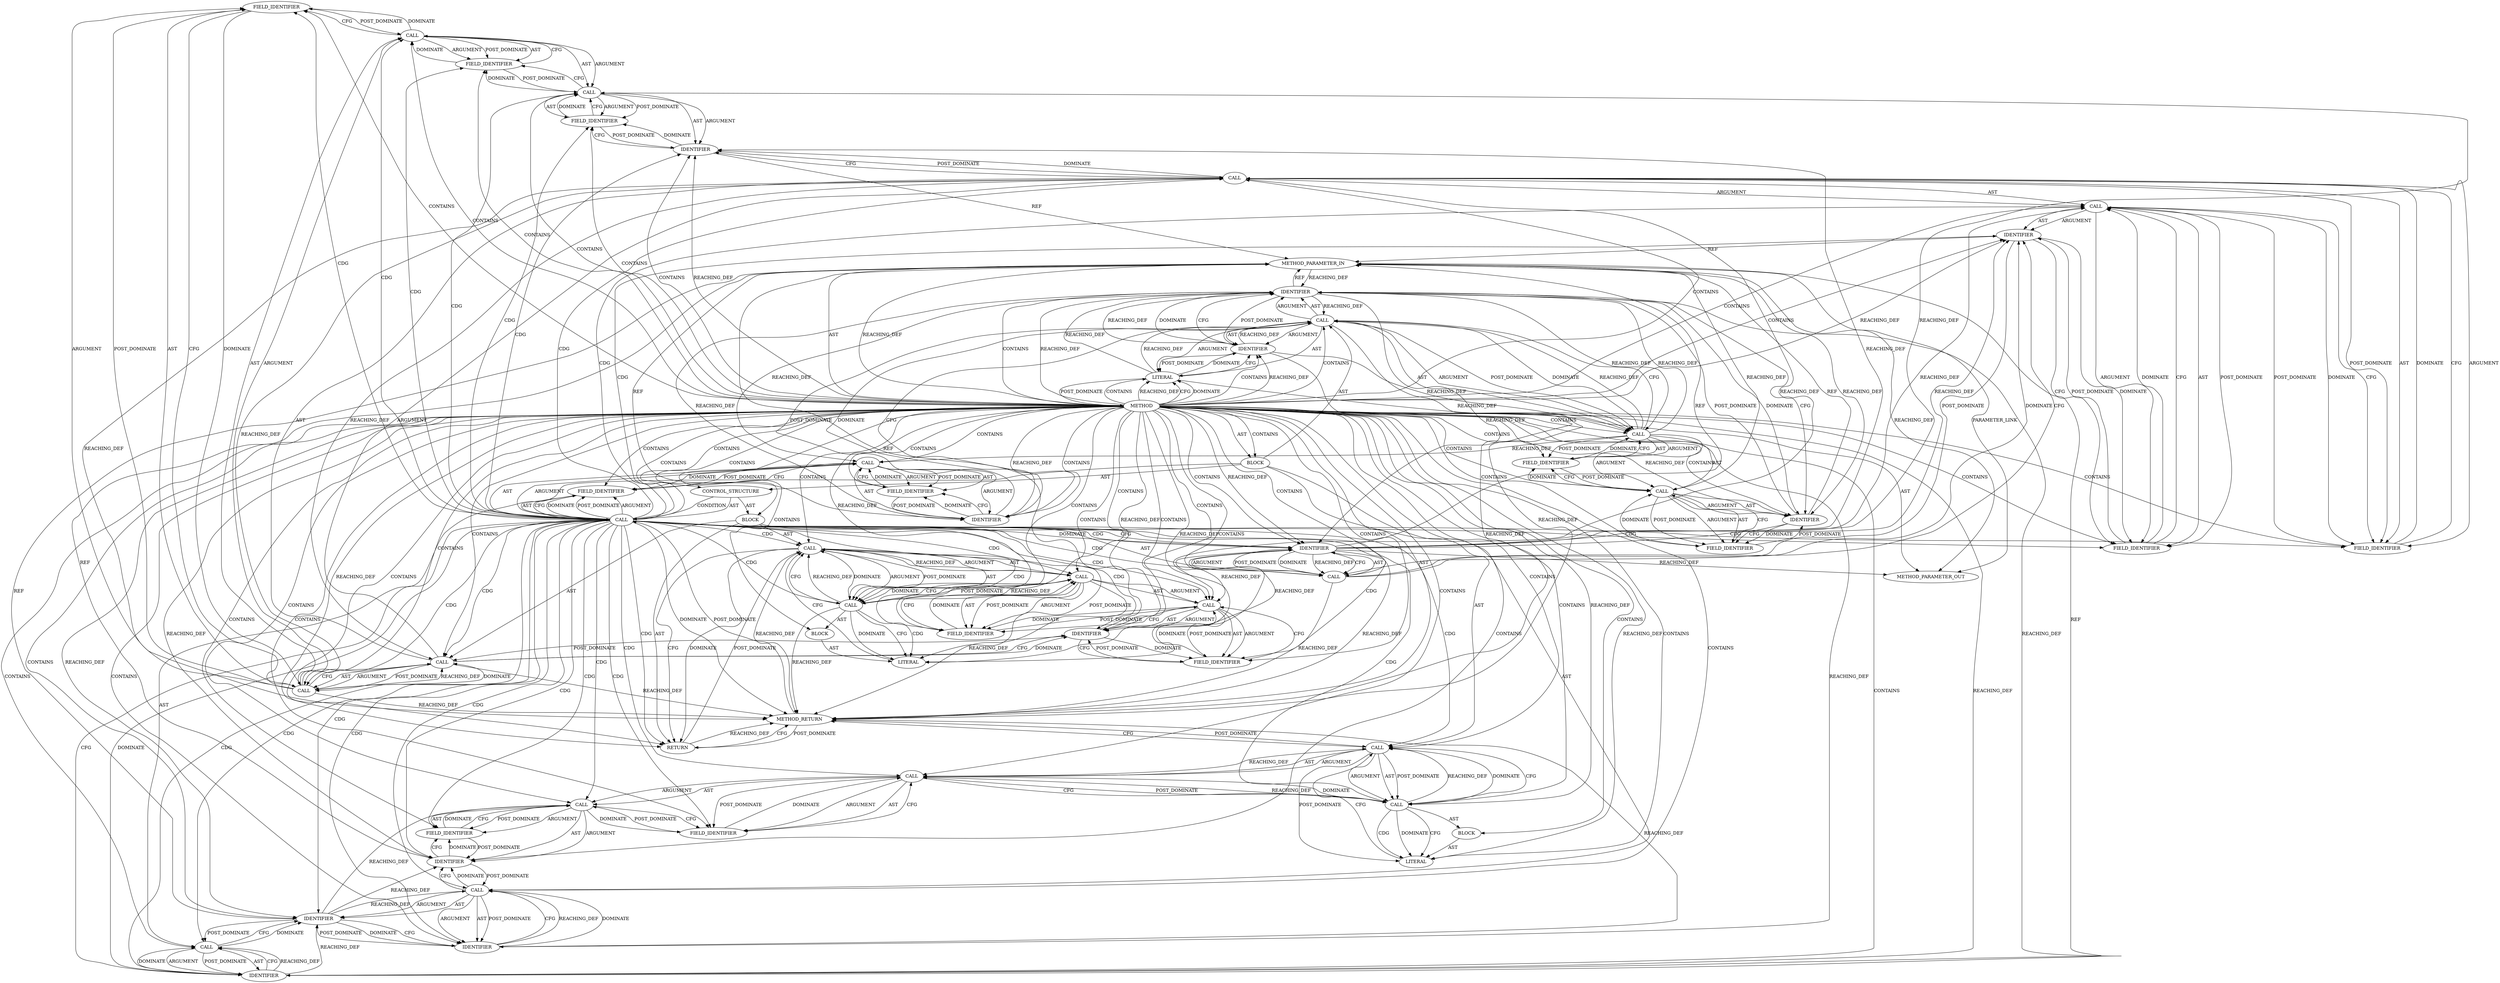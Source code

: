 digraph {
  9790 [label=FIELD_IDENTIFIER ORDER=2 ARGUMENT_INDEX=2 CODE="bv_len" COLUMN_NUMBER=23 LINE_NUMBER=3021 CANONICAL_NAME="bv_len"]
  9760 [label=CALL ORDER=1 ARGUMENT_INDEX=-1 CODE="dout(\"%s con %p out_zero %d\\n\", __func__, con, con->v2.out_zero)" COLUMN_NUMBER=2 METHOD_FULL_NAME="dout" LINE_NUMBER=3017 TYPE_FULL_NAME="<empty>" DISPATCH_TYPE="STATIC_DISPATCH" SIGNATURE="" NAME="dout"]
  9764 [label=CALL ORDER=4 ARGUMENT_INDEX=4 CODE="con->v2.out_zero" COLUMN_NUMBER=49 METHOD_FULL_NAME="<operator>.fieldAccess" LINE_NUMBER=3017 TYPE_FULL_NAME="<empty>" DISPATCH_TYPE="STATIC_DISPATCH" SIGNATURE="" NAME="<operator>.fieldAccess"]
  9780 [label=CALL ORDER=1 ARGUMENT_INDEX=1 CODE="con->v2" COLUMN_NUMBER=3 METHOD_FULL_NAME="<operator>.indirectFieldAccess" LINE_NUMBER=3021 TYPE_FULL_NAME="<empty>" DISPATCH_TYPE="STATIC_DISPATCH" SIGNATURE="" NAME="<operator>.indirectFieldAccess"]
  9804 [label=IDENTIFIER ORDER=1 ARGUMENT_INDEX=1 CODE="con" COLUMN_NUMBER=25 LINE_NUMBER=3032 TYPE_FULL_NAME="ceph_connection*" NAME="con"]
  9793 [label=CALL ORDER=1 ARGUMENT_INDEX=1 CODE="con->v2" COLUMN_NUMBER=3 METHOD_FULL_NAME="<operator>.indirectFieldAccess" LINE_NUMBER=3022 TYPE_FULL_NAME="<empty>" DISPATCH_TYPE="STATIC_DISPATCH" SIGNATURE="" NAME="<operator>.indirectFieldAccess"]
  9763 [label=IDENTIFIER ORDER=3 ARGUMENT_INDEX=3 CODE="con" COLUMN_NUMBER=44 LINE_NUMBER=3017 TYPE_FULL_NAME="ceph_connection*" NAME="con"]
  9765 [label=CALL ORDER=1 ARGUMENT_INDEX=1 CODE="con->v2" COLUMN_NUMBER=49 METHOD_FULL_NAME="<operator>.indirectFieldAccess" LINE_NUMBER=3017 TYPE_FULL_NAME="<empty>" DISPATCH_TYPE="STATIC_DISPATCH" SIGNATURE="" NAME="<operator>.indirectFieldAccess"]
  9785 [label=CALL ORDER=1 ARGUMENT_INDEX=1 CODE="con->v2.out_bvec" COLUMN_NUMBER=23 METHOD_FULL_NAME="<operator>.fieldAccess" LINE_NUMBER=3021 TYPE_FULL_NAME="<empty>" DISPATCH_TYPE="STATIC_DISPATCH" SIGNATURE="" NAME="<operator>.fieldAccess"]
  9808 [label=CALL ORDER=1 ARGUMENT_INDEX=1 CODE="con->v2" COLUMN_NUMBER=2 METHOD_FULL_NAME="<operator>.indirectFieldAccess" LINE_NUMBER=3033 TYPE_FULL_NAME="<empty>" DISPATCH_TYPE="STATIC_DISPATCH" SIGNATURE="" NAME="<operator>.indirectFieldAccess"]
  9788 [label=FIELD_IDENTIFIER ORDER=2 ARGUMENT_INDEX=2 CODE="v2" COLUMN_NUMBER=23 LINE_NUMBER=3021 CANONICAL_NAME="v2"]
  9777 [label=IDENTIFIER ORDER=1 ARGUMENT_INDEX=1 CODE="con" COLUMN_NUMBER=21 LINE_NUMBER=3020 TYPE_FULL_NAME="ceph_connection*" NAME="con"]
  9770 [label=CALL ORDER=1 ARGUMENT_INDEX=-1 CODE="con->v2.out_zero" COLUMN_NUMBER=6 METHOD_FULL_NAME="<operator>.fieldAccess" LINE_NUMBER=3019 TYPE_FULL_NAME="<empty>" DISPATCH_TYPE="STATIC_DISPATCH" SIGNATURE="" NAME="<operator>.fieldAccess"]
  13219 [label=METHOD_PARAMETER_OUT ORDER=1 CODE="struct ceph_connection *con" IS_VARIADIC=false COLUMN_NUMBER=25 LINE_NUMBER=3015 TYPE_FULL_NAME="ceph_connection*" EVALUATION_STRATEGY="BY_VALUE" INDEX=1 NAME="con"]
  9766 [label=IDENTIFIER ORDER=1 ARGUMENT_INDEX=1 CODE="con" COLUMN_NUMBER=49 LINE_NUMBER=3017 TYPE_FULL_NAME="ceph_connection*" NAME="con"]
  9792 [label=CALL ORDER=1 ARGUMENT_INDEX=1 CODE="con->v2.out_state" COLUMN_NUMBER=3 METHOD_FULL_NAME="<operator>.fieldAccess" LINE_NUMBER=3022 TYPE_FULL_NAME="<empty>" DISPATCH_TYPE="STATIC_DISPATCH" SIGNATURE="" NAME="<operator>.fieldAccess"]
  9810 [label=FIELD_IDENTIFIER ORDER=2 ARGUMENT_INDEX=2 CODE="v2" COLUMN_NUMBER=2 LINE_NUMBER=3033 CANONICAL_NAME="v2"]
  9811 [label=FIELD_IDENTIFIER ORDER=2 ARGUMENT_INDEX=2 CODE="out_state" COLUMN_NUMBER=2 LINE_NUMBER=3033 CANONICAL_NAME="out_state"]
  9762 [label=IDENTIFIER ORDER=2 ARGUMENT_INDEX=2 CODE="__func__" COLUMN_NUMBER=34 LINE_NUMBER=3017 TYPE_FULL_NAME="ANY" NAME="__func__"]
  9787 [label=IDENTIFIER ORDER=1 ARGUMENT_INDEX=1 CODE="con" COLUMN_NUMBER=23 LINE_NUMBER=3021 TYPE_FULL_NAME="ceph_connection*" NAME="con"]
  9758 [label=METHOD_PARAMETER_IN ORDER=1 CODE="struct ceph_connection *con" IS_VARIADIC=false COLUMN_NUMBER=25 LINE_NUMBER=3015 TYPE_FULL_NAME="ceph_connection*" EVALUATION_STRATEGY="BY_VALUE" INDEX=1 NAME="con"]
  9794 [label=IDENTIFIER ORDER=1 ARGUMENT_INDEX=1 CODE="con" COLUMN_NUMBER=3 LINE_NUMBER=3022 TYPE_FULL_NAME="ceph_connection*" NAME="con"]
  9786 [label=CALL ORDER=1 ARGUMENT_INDEX=1 CODE="con->v2" COLUMN_NUMBER=23 METHOD_FULL_NAME="<operator>.indirectFieldAccess" LINE_NUMBER=3021 TYPE_FULL_NAME="<empty>" DISPATCH_TYPE="STATIC_DISPATCH" SIGNATURE="" NAME="<operator>.indirectFieldAccess"]
  9814 [label=LITERAL ORDER=1 ARGUMENT_INDEX=1 CODE="5" COLUMN_NUMBER=22 LINE_NUMBER=3033 TYPE_FULL_NAME="int"]
  9768 [label=FIELD_IDENTIFIER ORDER=2 ARGUMENT_INDEX=2 CODE="out_zero" COLUMN_NUMBER=49 LINE_NUMBER=3017 CANONICAL_NAME="out_zero"]
  9815 [label=METHOD_RETURN ORDER=3 CODE="RET" COLUMN_NUMBER=1 LINE_NUMBER=3015 TYPE_FULL_NAME="void" EVALUATION_STRATEGY="BY_VALUE"]
  9812 [label=CALL ORDER=2 ARGUMENT_INDEX=2 CODE="OUT_S_FINISH_MESSAGE" COLUMN_NUMBER=22 METHOD_FULL_NAME="file_code_old-a282a2f-decode_preamble-536.c:68:68:OUT_S_FINISH_MESSAGE:0" LINE_NUMBER=3033 TYPE_FULL_NAME="int" DISPATCH_TYPE="INLINED" SIGNATURE="" NAME="OUT_S_FINISH_MESSAGE"]
  9776 [label=CALL ORDER=1 ARGUMENT_INDEX=-1 CODE="set_out_bvec_zero(con)" COLUMN_NUMBER=3 METHOD_FULL_NAME="set_out_bvec_zero" LINE_NUMBER=3020 TYPE_FULL_NAME="<empty>" DISPATCH_TYPE="STATIC_DISPATCH" SIGNATURE="" NAME="set_out_bvec_zero"]
  9813 [label=BLOCK ORDER=1 ARGUMENT_INDEX=1 CODE="<empty>" TYPE_FULL_NAME="void"]
  9783 [label=FIELD_IDENTIFIER ORDER=2 ARGUMENT_INDEX=2 CODE="out_zero" COLUMN_NUMBER=3 LINE_NUMBER=3021 CANONICAL_NAME="out_zero"]
  9771 [label=CALL ORDER=1 ARGUMENT_INDEX=1 CODE="con->v2" COLUMN_NUMBER=6 METHOD_FULL_NAME="<operator>.indirectFieldAccess" LINE_NUMBER=3019 TYPE_FULL_NAME="<empty>" DISPATCH_TYPE="STATIC_DISPATCH" SIGNATURE="" NAME="<operator>.indirectFieldAccess"]
  9806 [label=CALL ORDER=5 ARGUMENT_INDEX=-1 CODE="con->v2.out_state = OUT_S_FINISH_MESSAGE" COLUMN_NUMBER=2 METHOD_FULL_NAME="<operator>.assignment" LINE_NUMBER=3033 TYPE_FULL_NAME="<empty>" DISPATCH_TYPE="STATIC_DISPATCH" SIGNATURE="" NAME="<operator>.assignment"]
  9784 [label=CALL ORDER=2 ARGUMENT_INDEX=2 CODE="con->v2.out_bvec.bv_len" COLUMN_NUMBER=23 METHOD_FULL_NAME="<operator>.fieldAccess" LINE_NUMBER=3021 TYPE_FULL_NAME="<empty>" DISPATCH_TYPE="STATIC_DISPATCH" SIGNATURE="" NAME="<operator>.fieldAccess"]
  9797 [label=CALL ORDER=2 ARGUMENT_INDEX=2 CODE="OUT_S_QUEUE_ZEROS" COLUMN_NUMBER=23 METHOD_FULL_NAME="file_code_old-a282a2f-decode_preamble-536.c:67:67:OUT_S_QUEUE_ZEROS:0" LINE_NUMBER=3022 TYPE_FULL_NAME="int" DISPATCH_TYPE="INLINED" SIGNATURE="" NAME="OUT_S_QUEUE_ZEROS"]
  9802 [label=IDENTIFIER ORDER=1 ARGUMENT_INDEX=1 CODE="con" COLUMN_NUMBER=18 LINE_NUMBER=3031 TYPE_FULL_NAME="ceph_connection*" NAME="con"]
  9779 [label=CALL ORDER=1 ARGUMENT_INDEX=1 CODE="con->v2.out_zero" COLUMN_NUMBER=3 METHOD_FULL_NAME="<operator>.fieldAccess" LINE_NUMBER=3021 TYPE_FULL_NAME="<empty>" DISPATCH_TYPE="STATIC_DISPATCH" SIGNATURE="" NAME="<operator>.fieldAccess"]
  9801 [label=CALL ORDER=3 ARGUMENT_INDEX=-1 CODE="reset_out_kvecs(con)" COLUMN_NUMBER=2 METHOD_FULL_NAME="reset_out_kvecs" LINE_NUMBER=3031 TYPE_FULL_NAME="<empty>" DISPATCH_TYPE="STATIC_DISPATCH" SIGNATURE="" NAME="reset_out_kvecs"]
  9809 [label=IDENTIFIER ORDER=1 ARGUMENT_INDEX=1 CODE="con" COLUMN_NUMBER=2 LINE_NUMBER=3033 TYPE_FULL_NAME="ceph_connection*" NAME="con"]
  9799 [label=LITERAL ORDER=1 ARGUMENT_INDEX=1 CODE="4" COLUMN_NUMBER=23 LINE_NUMBER=3022 TYPE_FULL_NAME="int"]
  9773 [label=FIELD_IDENTIFIER ORDER=2 ARGUMENT_INDEX=2 CODE="v2" COLUMN_NUMBER=6 LINE_NUMBER=3019 CANONICAL_NAME="v2"]
  9800 [label=RETURN ORDER=4 ARGUMENT_INDEX=-1 CODE="return;" COLUMN_NUMBER=3 LINE_NUMBER=3023]
  9789 [label=FIELD_IDENTIFIER ORDER=2 ARGUMENT_INDEX=2 CODE="out_bvec" COLUMN_NUMBER=23 LINE_NUMBER=3021 CANONICAL_NAME="out_bvec"]
  9795 [label=FIELD_IDENTIFIER ORDER=2 ARGUMENT_INDEX=2 CODE="v2" COLUMN_NUMBER=3 LINE_NUMBER=3022 CANONICAL_NAME="v2"]
  9775 [label=BLOCK ORDER=2 ARGUMENT_INDEX=-1 CODE="{
		set_out_bvec_zero(con);
		con->v2.out_zero -= con->v2.out_bvec.bv_len;
		con->v2.out_state = OUT_S_QUEUE_ZEROS;
		return;
	}" COLUMN_NUMBER=24 LINE_NUMBER=3019 TYPE_FULL_NAME="void"]
  9774 [label=FIELD_IDENTIFIER ORDER=2 ARGUMENT_INDEX=2 CODE="out_zero" COLUMN_NUMBER=6 LINE_NUMBER=3019 CANONICAL_NAME="out_zero"]
  9803 [label=CALL ORDER=4 ARGUMENT_INDEX=-1 CODE="prepare_epilogue_plain(con, true)" COLUMN_NUMBER=2 METHOD_FULL_NAME="prepare_epilogue_plain" LINE_NUMBER=3032 TYPE_FULL_NAME="<empty>" DISPATCH_TYPE="STATIC_DISPATCH" SIGNATURE="" NAME="prepare_epilogue_plain"]
  9807 [label=CALL ORDER=1 ARGUMENT_INDEX=1 CODE="con->v2.out_state" COLUMN_NUMBER=2 METHOD_FULL_NAME="<operator>.fieldAccess" LINE_NUMBER=3033 TYPE_FULL_NAME="<empty>" DISPATCH_TYPE="STATIC_DISPATCH" SIGNATURE="" NAME="<operator>.fieldAccess"]
  9781 [label=IDENTIFIER ORDER=1 ARGUMENT_INDEX=1 CODE="con" COLUMN_NUMBER=3 LINE_NUMBER=3021 TYPE_FULL_NAME="ceph_connection*" NAME="con"]
  9767 [label=FIELD_IDENTIFIER ORDER=2 ARGUMENT_INDEX=2 CODE="v2" COLUMN_NUMBER=49 LINE_NUMBER=3017 CANONICAL_NAME="v2"]
  9778 [label=CALL ORDER=2 ARGUMENT_INDEX=-1 CODE="con->v2.out_zero -= con->v2.out_bvec.bv_len" COLUMN_NUMBER=3 METHOD_FULL_NAME="<operator>.assignmentMinus" LINE_NUMBER=3021 TYPE_FULL_NAME="<empty>" DISPATCH_TYPE="STATIC_DISPATCH" SIGNATURE="" NAME="<operator>.assignmentMinus"]
  9796 [label=FIELD_IDENTIFIER ORDER=2 ARGUMENT_INDEX=2 CODE="out_state" COLUMN_NUMBER=3 LINE_NUMBER=3022 CANONICAL_NAME="out_state"]
  9798 [label=BLOCK ORDER=1 ARGUMENT_INDEX=1 CODE="<empty>" TYPE_FULL_NAME="void"]
  9805 [label=IDENTIFIER ORDER=2 ARGUMENT_INDEX=2 CODE="true" COLUMN_NUMBER=30 LINE_NUMBER=3032 TYPE_FULL_NAME="ANY" NAME="true"]
  9769 [label=CONTROL_STRUCTURE CONTROL_STRUCTURE_TYPE="IF" ORDER=2 PARSER_TYPE_NAME="CASTIfStatement" ARGUMENT_INDEX=-1 CODE="if (con->v2.out_zero)" COLUMN_NUMBER=2 LINE_NUMBER=3019]
  9761 [label=LITERAL ORDER=1 ARGUMENT_INDEX=1 CODE="\"%s con %p out_zero %d\\n\"" COLUMN_NUMBER=7 LINE_NUMBER=3017 TYPE_FULL_NAME="char"]
  9759 [label=BLOCK ORDER=2 ARGUMENT_INDEX=-1 CODE="{
	dout(\"%s con %p out_zero %d\\n\", __func__, con, con->v2.out_zero);

	if (con->v2.out_zero) {
		set_out_bvec_zero(con);
		con->v2.out_zero -= con->v2.out_bvec.bv_len;
		con->v2.out_state = OUT_S_QUEUE_ZEROS;
		return;
	}

	/*
	 * We've zero-filled everything up to epilogue.  Queue epilogue
	 * with late_status set to ABORTED and crcs adjusted for zeros.
	 * Once it's written, we are done patching up for the revoke.
	 */
	reset_out_kvecs(con);
	prepare_epilogue_plain(con, true);
	con->v2.out_state = OUT_S_FINISH_MESSAGE;
}" COLUMN_NUMBER=1 LINE_NUMBER=3016 TYPE_FULL_NAME="void"]
  9772 [label=IDENTIFIER ORDER=1 ARGUMENT_INDEX=1 CODE="con" COLUMN_NUMBER=6 LINE_NUMBER=3019 TYPE_FULL_NAME="ceph_connection*" NAME="con"]
  9757 [label=METHOD COLUMN_NUMBER=1 LINE_NUMBER=3015 COLUMN_NUMBER_END=22 IS_EXTERNAL=false SIGNATURE="void queue_zeros (ceph_connection*)" NAME="queue_zeros" AST_PARENT_TYPE="TYPE_DECL" AST_PARENT_FULL_NAME="file_code_old-a282a2f-decode_preamble-536.c:<global>" ORDER=116 CODE="static void queue_zeros(struct ceph_connection *con)
{
	dout(\"%s con %p out_zero %d\\n\", __func__, con, con->v2.out_zero);

	if (con->v2.out_zero) {
		set_out_bvec_zero(con);
		con->v2.out_zero -= con->v2.out_bvec.bv_len;
		con->v2.out_state = OUT_S_QUEUE_ZEROS;
		return;
	}

	/*
	 * We've zero-filled everything up to epilogue.  Queue epilogue
	 * with late_status set to ABORTED and crcs adjusted for zeros.
	 * Once it's written, we are done patching up for the revoke.
	 */
	reset_out_kvecs(con);
	prepare_epilogue_plain(con, true);
	con->v2.out_state = OUT_S_FINISH_MESSAGE;
}" FULL_NAME="queue_zeros" LINE_NUMBER_END=3022 FILENAME="file_code_old-a282a2f-decode_preamble-536.c"]
  9791 [label=CALL ORDER=3 ARGUMENT_INDEX=-1 CODE="con->v2.out_state = OUT_S_QUEUE_ZEROS" COLUMN_NUMBER=3 METHOD_FULL_NAME="<operator>.assignment" LINE_NUMBER=3022 TYPE_FULL_NAME="<empty>" DISPATCH_TYPE="STATIC_DISPATCH" SIGNATURE="" NAME="<operator>.assignment"]
  9782 [label=FIELD_IDENTIFIER ORDER=2 ARGUMENT_INDEX=2 CODE="v2" COLUMN_NUMBER=3 LINE_NUMBER=3021 CANONICAL_NAME="v2"]
  9808 -> 9811 [label=CFG ]
  9760 -> 9762 [label=ARGUMENT ]
  9770 -> 9774 [label=POST_DOMINATE ]
  9757 -> 9777 [label=CONTAINS ]
  9792 -> 9796 [label=AST ]
  9780 -> 9782 [label=POST_DOMINATE ]
  9786 -> 9787 [label=AST ]
  9771 -> 9774 [label=DOMINATE ]
  9802 -> 9758 [label=REF ]
  9762 -> 9760 [label=REACHING_DEF VARIABLE="__func__"]
  9761 -> 9762 [label=DOMINATE ]
  9760 -> 9761 [label=ARGUMENT ]
  9804 -> 9758 [label=REF ]
  9764 -> 9765 [label=ARGUMENT ]
  9757 -> 9763 [label=CONTAINS ]
  9779 -> 9793 [label=REACHING_DEF VARIABLE="con->v2.out_zero"]
  9770 -> 9790 [label=CDG ]
  9791 -> 9815 [label=REACHING_DEF VARIABLE="con->v2.out_state = OUT_S_QUEUE_ZEROS"]
  9808 -> 9810 [label=POST_DOMINATE ]
  9792 -> 9796 [label=POST_DOMINATE ]
  9781 -> 9782 [label=DOMINATE ]
  9770 -> 9771 [label=AST ]
  9789 -> 9785 [label=CFG ]
  9804 -> 9809 [label=REACHING_DEF VARIABLE="con"]
  9777 -> 9787 [label=REACHING_DEF VARIABLE="con"]
  9778 -> 9779 [label=AST ]
  9797 -> 9799 [label=CFG ]
  9814 -> 9806 [label=CFG ]
  9765 -> 9767 [label=POST_DOMINATE ]
  9757 -> 13219 [label=AST ]
  9757 -> 9774 [label=CONTAINS ]
  9762 -> 9764 [label=REACHING_DEF VARIABLE="__func__"]
  9808 -> 9810 [label=ARGUMENT ]
  9774 -> 9771 [label=POST_DOMINATE ]
  9777 -> 9780 [label=REACHING_DEF VARIABLE="con"]
  9757 -> 9777 [label=REACHING_DEF VARIABLE=""]
  9801 -> 9804 [label=CFG ]
  9778 -> 9784 [label=POST_DOMINATE ]
  9757 -> 9758 [label=AST ]
  9763 -> 9771 [label=REACHING_DEF VARIABLE="con"]
  9757 -> 9811 [label=CONTAINS ]
  9786 -> 9787 [label=ARGUMENT ]
  9807 -> 9811 [label=ARGUMENT ]
  9812 -> 9807 [label=POST_DOMINATE ]
  9757 -> 9813 [label=CONTAINS ]
  9776 -> 9781 [label=DOMINATE ]
  9762 -> 9815 [label=REACHING_DEF VARIABLE="__func__"]
  9757 -> 9790 [label=CONTAINS ]
  9812 -> 9813 [label=AST ]
  9804 -> 9801 [label=POST_DOMINATE ]
  9770 -> 9785 [label=CDG ]
  9757 -> 9800 [label=CONTAINS ]
  9780 -> 9782 [label=ARGUMENT ]
  9761 -> 9763 [label=REACHING_DEF VARIABLE="\"%s con %p out_zero %d\\n\""]
  9757 -> 9805 [label=CONTAINS ]
  9757 -> 9801 [label=CONTAINS ]
  9767 -> 9765 [label=CFG ]
  9757 -> 9760 [label=CONTAINS ]
  9795 -> 9793 [label=CFG ]
  9757 -> 9769 [label=CONTAINS ]
  9757 -> 9805 [label=REACHING_DEF VARIABLE=""]
  9757 -> 9772 [label=REACHING_DEF VARIABLE=""]
  9769 -> 9770 [label=CONDITION ]
  9807 -> 9812 [label=CFG ]
  9770 -> 9774 [label=ARGUMENT ]
  9770 -> 9779 [label=CDG ]
  9809 -> 9810 [label=CFG ]
  9771 -> 9773 [label=ARGUMENT ]
  9791 -> 9792 [label=ARGUMENT ]
  9757 -> 9788 [label=CONTAINS ]
  9775 -> 9800 [label=AST ]
  9757 -> 9799 [label=REACHING_DEF VARIABLE=""]
  9782 -> 9780 [label=DOMINATE ]
  9793 -> 9795 [label=POST_DOMINATE ]
  9762 -> 9763 [label=REACHING_DEF VARIABLE="__func__"]
  9777 -> 9776 [label=DOMINATE ]
  9787 -> 9758 [label=REF ]
  9771 -> 9773 [label=POST_DOMINATE ]
  9812 -> 9814 [label=CDG ]
  9777 -> 9815 [label=REACHING_DEF VARIABLE="con"]
  9757 -> 9778 [label=CONTAINS ]
  9763 -> 9802 [label=REACHING_DEF VARIABLE="con"]
  9772 -> 9773 [label=DOMINATE ]
  9805 -> 9804 [label=POST_DOMINATE ]
  9778 -> 9784 [label=AST ]
  9788 -> 9786 [label=DOMINATE ]
  9805 -> 9803 [label=CFG ]
  9757 -> 9799 [label=CONTAINS ]
  9812 -> 9814 [label=DOMINATE ]
  9784 -> 9778 [label=REACHING_DEF VARIABLE="con->v2.out_bvec.bv_len"]
  9784 -> 9785 [label=ARGUMENT ]
  9763 -> 9777 [label=REACHING_DEF VARIABLE="con"]
  9797 -> 9792 [label=POST_DOMINATE ]
  9765 -> 9767 [label=ARGUMENT ]
  9771 -> 9773 [label=AST ]
  9803 -> 9809 [label=CFG ]
  9777 -> 13219 [label=REACHING_DEF VARIABLE="con"]
  9777 -> 9794 [label=REACHING_DEF VARIABLE="con"]
  9770 -> 9810 [label=CDG ]
  9770 -> 9788 [label=CDG ]
  9791 -> 9799 [label=POST_DOMINATE ]
  9803 -> 9805 [label=ARGUMENT ]
  9804 -> 9805 [label=DOMINATE ]
  9757 -> 9794 [label=REACHING_DEF VARIABLE=""]
  9763 -> 9766 [label=DOMINATE ]
  9760 -> 9761 [label=AST ]
  9773 -> 9771 [label=CFG ]
  9800 -> 9815 [label=REACHING_DEF VARIABLE="<RET>"]
  9780 -> 9781 [label=AST ]
  9776 -> 9777 [label=AST ]
  9791 -> 9797 [label=AST ]
  9770 -> 9771 [label=ARGUMENT ]
  9812 -> 9806 [label=REACHING_DEF VARIABLE="OUT_S_FINISH_MESSAGE"]
  9764 -> 9765 [label=AST ]
  9757 -> 9783 [label=CONTAINS ]
  9770 -> 9786 [label=CDG ]
  9783 -> 9779 [label=DOMINATE ]
  9784 -> 9790 [label=ARGUMENT ]
  9777 -> 9786 [label=REACHING_DEF VARIABLE="con"]
  9757 -> 9812 [label=REACHING_DEF VARIABLE=""]
  9784 -> 9778 [label=DOMINATE ]
  9784 -> 9790 [label=POST_DOMINATE ]
  9797 -> 9815 [label=REACHING_DEF VARIABLE="OUT_S_QUEUE_ZEROS"]
  9792 -> 9815 [label=REACHING_DEF VARIABLE="con->v2.out_state"]
  9759 -> 9760 [label=AST ]
  9785 -> 9786 [label=AST ]
  9760 -> 9763 [label=ARGUMENT ]
  9813 -> 9814 [label=AST ]
  9764 -> 9768 [label=AST ]
  9770 -> 9777 [label=CFG ]
  9757 -> 9782 [label=CONTAINS ]
  9785 -> 9789 [label=ARGUMENT ]
  9809 -> 9810 [label=DOMINATE ]
  9785 -> 9790 [label=DOMINATE ]
  9760 -> 9772 [label=DOMINATE ]
  9757 -> 9765 [label=CONTAINS ]
  9795 -> 9794 [label=POST_DOMINATE ]
  9804 -> 9803 [label=REACHING_DEF VARIABLE="con"]
  9764 -> 9760 [label=REACHING_DEF VARIABLE="con->v2.out_zero"]
  9757 -> 9802 [label=CONTAINS ]
  9759 -> 9769 [label=AST ]
  9770 -> 9802 [label=CFG ]
  9764 -> 9768 [label=ARGUMENT ]
  9757 -> 9795 [label=CONTAINS ]
  9787 -> 9779 [label=POST_DOMINATE ]
  9765 -> 9766 [label=AST ]
  9777 -> 9776 [label=REACHING_DEF VARIABLE="con"]
  9757 -> 9792 [label=CONTAINS ]
  9802 -> 9804 [label=REACHING_DEF VARIABLE="con"]
  9761 -> 9762 [label=CFG ]
  9775 -> 9791 [label=AST ]
  9784 -> 9779 [label=REACHING_DEF VARIABLE="con->v2.out_bvec.bv_len"]
  9811 -> 9808 [label=POST_DOMINATE ]
  9768 -> 9764 [label=DOMINATE ]
  9770 -> 9776 [label=CDG ]
  9759 -> 9803 [label=AST ]
  9792 -> 9793 [label=AST ]
  9791 -> 9797 [label=ARGUMENT ]
  9779 -> 9787 [label=DOMINATE ]
  9810 -> 9809 [label=POST_DOMINATE ]
  9806 -> 9815 [label=CFG ]
  9778 -> 9779 [label=ARGUMENT ]
  9790 -> 9785 [label=POST_DOMINATE ]
  9757 -> 9793 [label=CONTAINS ]
  9796 -> 9792 [label=CFG ]
  9793 -> 9794 [label=ARGUMENT ]
  9770 -> 9794 [label=CDG ]
  9770 -> 9802 [label=DOMINATE ]
  9796 -> 9793 [label=POST_DOMINATE ]
  9808 -> 9809 [label=AST ]
  9776 -> 9815 [label=REACHING_DEF VARIABLE="set_out_bvec_zero(con)"]
  9805 -> 9815 [label=REACHING_DEF VARIABLE="true"]
  9757 -> 9763 [label=REACHING_DEF VARIABLE=""]
  9770 -> 9807 [label=CDG ]
  9765 -> 9768 [label=DOMINATE ]
  9771 -> 9772 [label=ARGUMENT ]
  9809 -> 9758 [label=REF ]
  9757 -> 9814 [label=REACHING_DEF VARIABLE=""]
  9757 -> 9766 [label=CONTAINS ]
  9770 -> 9777 [label=DOMINATE ]
  9760 -> 9764 [label=AST ]
  9785 -> 9790 [label=CFG ]
  9795 -> 9793 [label=DOMINATE ]
  9757 -> 9809 [label=CONTAINS ]
  9757 -> 9762 [label=CONTAINS ]
  9770 -> 9796 [label=CDG ]
  9804 -> 9805 [label=CFG ]
  9770 -> 9781 [label=CDG ]
  9757 -> 9796 [label=CONTAINS ]
  9815 -> 9806 [label=POST_DOMINATE ]
  9771 -> 9774 [label=CFG ]
  9761 -> 9760 [label=REACHING_DEF VARIABLE="\"%s con %p out_zero %d\\n\""]
  9757 -> 9759 [label=CONTAINS ]
  9815 -> 9800 [label=POST_DOMINATE ]
  9806 -> 9807 [label=AST ]
  9797 -> 9799 [label=CDG ]
  9802 -> 9801 [label=CFG ]
  9770 -> 9812 [label=CDG ]
  9793 -> 9795 [label=AST ]
  9759 -> 9801 [label=AST ]
  9757 -> 9785 [label=CONTAINS ]
  9758 -> 9763 [label=REACHING_DEF VARIABLE="con"]
  9787 -> 9788 [label=DOMINATE ]
  9757 -> 9815 [label=AST ]
  9757 -> 9759 [label=AST ]
  9786 -> 9789 [label=CFG ]
  9764 -> 9768 [label=POST_DOMINATE ]
  9763 -> 9758 [label=REF ]
  9779 -> 9783 [label=ARGUMENT ]
  9782 -> 9780 [label=CFG ]
  9807 -> 9806 [label=REACHING_DEF VARIABLE="con->v2.out_state"]
  9779 -> 9783 [label=POST_DOMINATE ]
  9781 -> 9782 [label=CFG ]
  9786 -> 9788 [label=AST ]
  9777 -> 9776 [label=CFG ]
  9770 -> 9801 [label=CDG ]
  9779 -> 9778 [label=REACHING_DEF VARIABLE="con->v2.out_zero"]
  9812 -> 9814 [label=CFG ]
  9776 -> 9777 [label=ARGUMENT ]
  9775 -> 9778 [label=AST ]
  9757 -> 9761 [label=CONTAINS ]
  9760 -> 9772 [label=CFG ]
  9797 -> 9791 [label=CFG ]
  9783 -> 9779 [label=CFG ]
  9757 -> 9779 [label=CONTAINS ]
  9801 -> 9802 [label=AST ]
  9757 -> 9761 [label=REACHING_DEF VARIABLE=""]
  9764 -> 9760 [label=CFG ]
  9757 -> 9789 [label=CONTAINS ]
  9797 -> 9792 [label=REACHING_DEF VARIABLE="OUT_S_QUEUE_ZEROS"]
  9757 -> 9771 [label=CONTAINS ]
  9765 -> 9767 [label=AST ]
  9778 -> 9815 [label=REACHING_DEF VARIABLE="con->v2.out_zero -= con->v2.out_bvec.bv_len"]
  9773 -> 9772 [label=POST_DOMINATE ]
  9770 -> 9780 [label=CDG ]
  9786 -> 9788 [label=ARGUMENT ]
  9757 -> 9812 [label=CONTAINS ]
  9757 -> 9775 [label=CONTAINS ]
  9807 -> 9811 [label=AST ]
  9757 -> 9800 [label=REACHING_DEF VARIABLE=""]
  9770 -> 9777 [label=CDG ]
  9809 -> 9803 [label=POST_DOMINATE ]
  9776 -> 9777 [label=POST_DOMINATE ]
  9758 -> 13219 [label=PARAMETER_LINK ]
  9770 -> 9808 [label=CDG ]
  9794 -> 9795 [label=DOMINATE ]
  9763 -> 9772 [label=REACHING_DEF VARIABLE="con"]
  9788 -> 9786 [label=CFG ]
  9771 -> 9772 [label=AST ]
  9757 -> 9802 [label=REACHING_DEF VARIABLE=""]
  9802 -> 9801 [label=REACHING_DEF VARIABLE="con"]
  9815 -> 9770 [label=POST_DOMINATE ]
  9758 -> 13219 [label=REACHING_DEF VARIABLE="con"]
  9810 -> 9808 [label=DOMINATE ]
  9785 -> 9786 [label=ARGUMENT ]
  9779 -> 9780 [label=AST ]
  9811 -> 9807 [label=DOMINATE ]
  9770 -> 9806 [label=CDG ]
  9812 -> 9807 [label=REACHING_DEF VARIABLE="OUT_S_FINISH_MESSAGE"]
  9785 -> 9789 [label=POST_DOMINATE ]
  9763 -> 9766 [label=CFG ]
  9792 -> 9791 [label=REACHING_DEF VARIABLE="con->v2.out_state"]
  9785 -> 9789 [label=AST ]
  9757 -> 9758 [label=REACHING_DEF VARIABLE=""]
  9770 -> 9803 [label=CDG ]
  9784 -> 9778 [label=CFG ]
  9793 -> 9796 [label=DOMINATE ]
  9757 -> 9809 [label=REACHING_DEF VARIABLE=""]
  9807 -> 9808 [label=ARGUMENT ]
  9760 -> 9763 [label=AST ]
  9770 -> 9791 [label=CDG ]
  9770 -> 9793 [label=CDG ]
  9757 -> 9803 [label=CONTAINS ]
  9770 -> 9811 [label=CDG ]
  9804 -> 9808 [label=REACHING_DEF VARIABLE="con"]
  9770 -> 9789 [label=CDG ]
  9803 -> 9804 [label=AST ]
  9770 -> 9804 [label=CDG ]
  9757 -> 9776 [label=CONTAINS ]
  9770 -> 9783 [label=CDG ]
  9757 -> 9797 [label=CONTAINS ]
  9789 -> 9786 [label=POST_DOMINATE ]
  9792 -> 9797 [label=DOMINATE ]
  9757 -> 9761 [label=CFG ]
  9757 -> 9767 [label=CONTAINS ]
  9774 -> 9770 [label=DOMINATE ]
  9757 -> 9804 [label=CONTAINS ]
  9773 -> 9771 [label=DOMINATE ]
  9770 -> 9815 [label=DOMINATE ]
  9780 -> 9783 [label=DOMINATE ]
  9770 -> 9792 [label=CDG ]
  9799 -> 9791 [label=CFG ]
  9808 -> 9811 [label=DOMINATE ]
  9792 -> 9796 [label=ARGUMENT ]
  9772 -> 9758 [label=REF ]
  9758 -> 9766 [label=REACHING_DEF VARIABLE="con"]
  9803 -> 9805 [label=AST ]
  9770 -> 9800 [label=CDG ]
  9803 -> 9805 [label=POST_DOMINATE ]
  9764 -> 9760 [label=DOMINATE ]
  9793 -> 9796 [label=CFG ]
  9764 -> 9763 [label=REACHING_DEF VARIABLE="con->v2.out_zero"]
  9797 -> 9791 [label=REACHING_DEF VARIABLE="OUT_S_QUEUE_ZEROS"]
  9774 -> 9770 [label=CFG ]
  9801 -> 9802 [label=ARGUMENT ]
  9778 -> 9794 [label=CFG ]
  9798 -> 9799 [label=AST ]
  9767 -> 9765 [label=DOMINATE ]
  9757 -> 9770 [label=CONTAINS ]
  9777 -> 9781 [label=REACHING_DEF VARIABLE="con"]
  9777 -> 9793 [label=REACHING_DEF VARIABLE="con"]
  9808 -> 9809 [label=ARGUMENT ]
  9812 -> 9806 [label=DOMINATE ]
  9765 -> 9768 [label=CFG ]
  9757 -> 9786 [label=CONTAINS ]
  9770 -> 9787 [label=CDG ]
  9788 -> 9787 [label=POST_DOMINATE ]
  9797 -> 9799 [label=DOMINATE ]
  9780 -> 9781 [label=ARGUMENT ]
  9790 -> 9784 [label=CFG ]
  9806 -> 9812 [label=AST ]
  9784 -> 9790 [label=AST ]
  9765 -> 9766 [label=ARGUMENT ]
  9757 -> 9806 [label=CONTAINS ]
  9760 -> 9764 [label=ARGUMENT ]
  9779 -> 9783 [label=AST ]
  9757 -> 9781 [label=REACHING_DEF VARIABLE=""]
  9782 -> 9781 [label=POST_DOMINATE ]
  9757 -> 9773 [label=CONTAINS ]
  9757 -> 9780 [label=CONTAINS ]
  9757 -> 9797 [label=REACHING_DEF VARIABLE=""]
  9791 -> 9800 [label=CFG ]
  9793 -> 9795 [label=ARGUMENT ]
  9757 -> 9784 [label=CONTAINS ]
  9778 -> 9784 [label=ARGUMENT ]
  9762 -> 9763 [label=DOMINATE ]
  9794 -> 9758 [label=REF ]
  9757 -> 9761 [label=DOMINATE ]
  9786 -> 9788 [label=POST_DOMINATE ]
  9808 -> 9810 [label=AST ]
  9805 -> 9803 [label=REACHING_DEF VARIABLE="true"]
  9781 -> 9776 [label=POST_DOMINATE ]
  9757 -> 9764 [label=CONTAINS ]
  9772 -> 9773 [label=CFG ]
  9806 -> 9812 [label=ARGUMENT ]
  9810 -> 9808 [label=CFG ]
  9769 -> 9770 [label=AST ]
  9757 -> 9787 [label=CONTAINS ]
  9797 -> 9798 [label=AST ]
  9786 -> 9789 [label=DOMINATE ]
  9803 -> 9804 [label=ARGUMENT ]
  9791 -> 9800 [label=DOMINATE ]
  9806 -> 9812 [label=POST_DOMINATE ]
  9770 -> 9795 [label=CDG ]
  9760 -> 9764 [label=POST_DOMINATE ]
  9770 -> 9782 [label=CDG ]
  9784 -> 9815 [label=REACHING_DEF VARIABLE="con->v2.out_bvec.bv_len"]
  9807 -> 9811 [label=POST_DOMINATE ]
  9770 -> 9778 [label=CDG ]
  9781 -> 9758 [label=REF ]
  9763 -> 9764 [label=REACHING_DEF VARIABLE="con"]
  9807 -> 9812 [label=DOMINATE ]
  9796 -> 9792 [label=DOMINATE ]
  9767 -> 9766 [label=POST_DOMINATE ]
  9778 -> 9794 [label=DOMINATE ]
  9787 -> 9788 [label=CFG ]
  9766 -> 9763 [label=POST_DOMINATE ]
  9770 -> 9797 [label=CDG ]
  9762 -> 9763 [label=CFG ]
  9759 -> 9806 [label=AST ]
  9757 -> 9768 [label=CONTAINS ]
  9757 -> 9766 [label=REACHING_DEF VARIABLE=""]
  9768 -> 9765 [label=POST_DOMINATE ]
  9766 -> 9758 [label=REF ]
  9780 -> 9783 [label=CFG ]
  9757 -> 9804 [label=REACHING_DEF VARIABLE=""]
  9775 -> 9776 [label=AST ]
  9757 -> 9810 [label=CONTAINS ]
  9770 -> 9784 [label=CDG ]
  9757 -> 9762 [label=REACHING_DEF VARIABLE=""]
  9784 -> 9785 [label=AST ]
  9806 -> 9814 [label=POST_DOMINATE ]
  9757 -> 9787 [label=REACHING_DEF VARIABLE=""]
  9783 -> 9780 [label=POST_DOMINATE ]
  9769 -> 9775 [label=AST ]
  9760 -> 9815 [label=REACHING_DEF VARIABLE="dout(\"%s con %p out_zero %d\\n\", __func__, con, con->v2.out_zero)"]
  9763 -> 9760 [label=REACHING_DEF VARIABLE="con"]
  9791 -> 9792 [label=AST ]
  9763 -> 9762 [label=POST_DOMINATE ]
  9770 -> 9805 [label=CDG ]
  9770 -> 9802 [label=CDG ]
  9776 -> 9781 [label=CFG ]
  9779 -> 9815 [label=REACHING_DEF VARIABLE="con->v2.out_zero"]
  9802 -> 9801 [label=DOMINATE ]
  9792 -> 9797 [label=CFG ]
  9793 -> 9794 [label=AST ]
  9757 -> 9794 [label=CONTAINS ]
  9803 -> 9809 [label=DOMINATE ]
  9805 -> 9803 [label=DOMINATE ]
  9757 -> 9772 [label=CONTAINS ]
  9806 -> 9807 [label=ARGUMENT ]
  9768 -> 9764 [label=CFG ]
  9801 -> 9804 [label=DOMINATE ]
  9761 -> 9757 [label=POST_DOMINATE ]
  9762 -> 9761 [label=POST_DOMINATE ]
  9792 -> 9793 [label=ARGUMENT ]
  9777 -> 9758 [label=REF ]
  9790 -> 9784 [label=DOMINATE ]
  9801 -> 9802 [label=POST_DOMINATE ]
  9760 -> 9762 [label=AST ]
  9791 -> 9797 [label=POST_DOMINATE ]
  9772 -> 9760 [label=POST_DOMINATE ]
  9764 -> 9771 [label=REACHING_DEF VARIABLE="con->v2.out_zero"]
  9800 -> 9815 [label=CFG ]
  9757 -> 9814 [label=CONTAINS ]
  9811 -> 9807 [label=CFG ]
  9766 -> 9767 [label=CFG ]
  9757 -> 9808 [label=CONTAINS ]
  9758 -> 9765 [label=REACHING_DEF VARIABLE="con"]
  9797 -> 9791 [label=DOMINATE ]
  9757 -> 9807 [label=CONTAINS ]
  9800 -> 9791 [label=POST_DOMINATE ]
  9789 -> 9785 [label=DOMINATE ]
  9761 -> 9764 [label=REACHING_DEF VARIABLE="\"%s con %p out_zero %d\\n\""]
  9794 -> 9795 [label=CFG ]
  9757 -> 9781 [label=CONTAINS ]
  9807 -> 9808 [label=AST ]
  9757 -> 9798 [label=CONTAINS ]
  9794 -> 9778 [label=POST_DOMINATE ]
  9812 -> 9806 [label=CFG ]
  9779 -> 9787 [label=CFG ]
  9770 -> 9809 [label=CDG ]
  9780 -> 9782 [label=AST ]
  9779 -> 9780 [label=ARGUMENT ]
  9757 -> 9791 [label=CONTAINS ]
  9770 -> 9774 [label=AST ]
  9766 -> 9767 [label=DOMINATE ]
}
